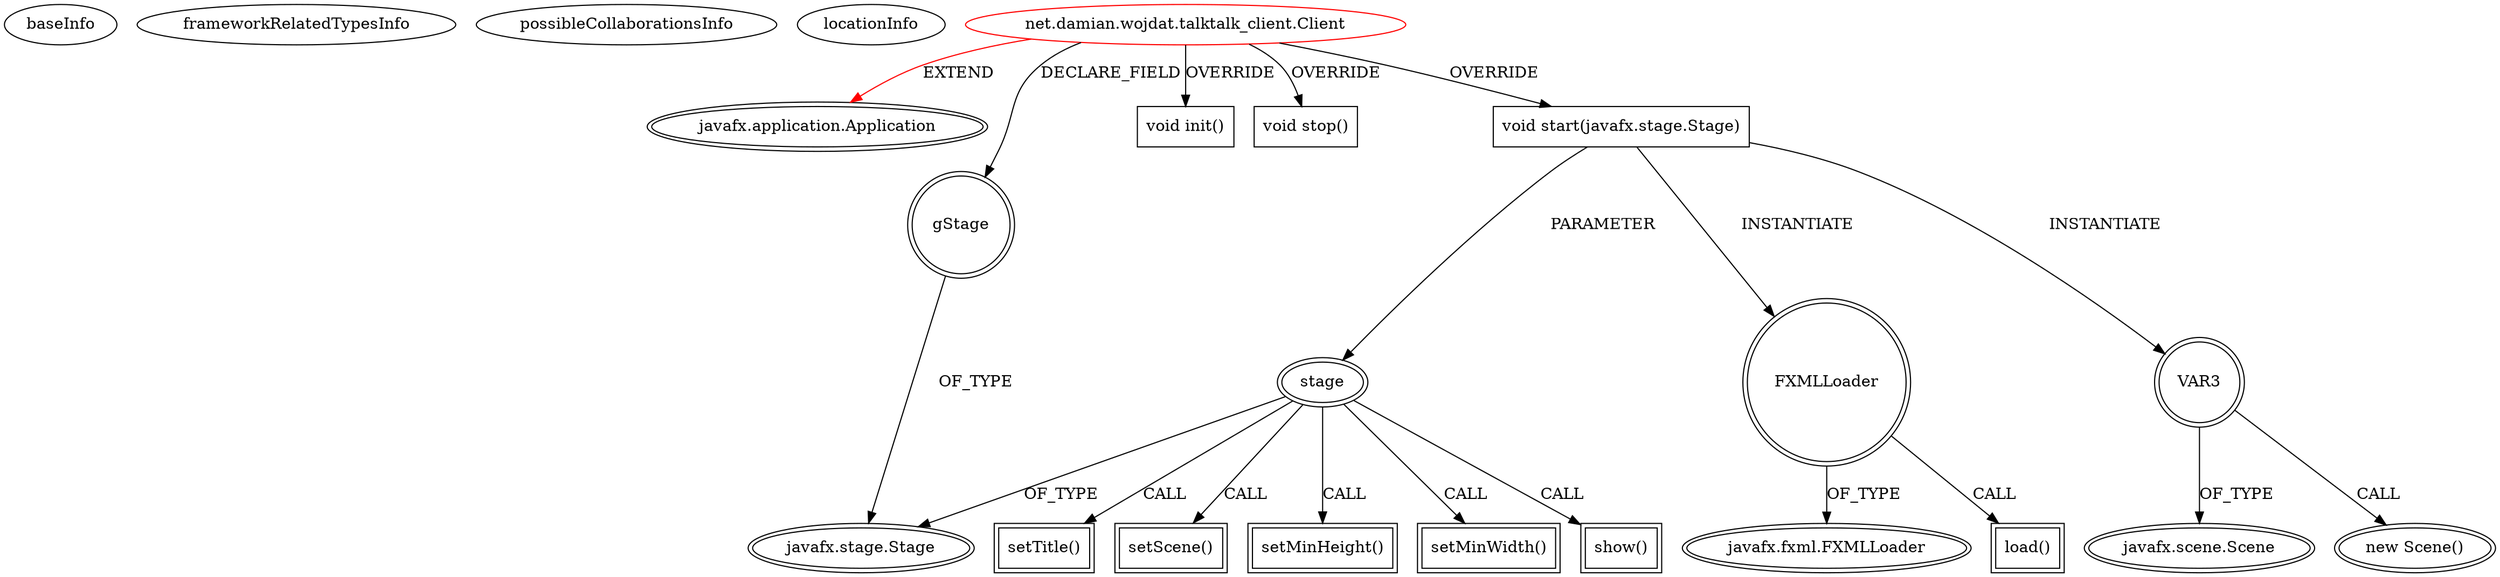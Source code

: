 digraph {
baseInfo[graphId=613,category="extension_graph",isAnonymous=false,possibleRelation=false]
frameworkRelatedTypesInfo[0="javafx.application.Application"]
possibleCollaborationsInfo[]
locationInfo[projectName="Jazornowsky-real-time-log-reader-2",filePath="/Jazornowsky-real-time-log-reader-2/real-time-log-reader-2-master/RTLogReader2/src/net/damian/wojdat/talktalk_client/Client.java",contextSignature="Client",graphId="613"]
0[label="net.damian.wojdat.talktalk_client.Client",vertexType="ROOT_CLIENT_CLASS_DECLARATION",isFrameworkType=false,color=red]
1[label="javafx.application.Application",vertexType="FRAMEWORK_CLASS_TYPE",isFrameworkType=true,peripheries=2]
2[label="gStage",vertexType="FIELD_DECLARATION",isFrameworkType=true,peripheries=2,shape=circle]
3[label="javafx.stage.Stage",vertexType="FRAMEWORK_CLASS_TYPE",isFrameworkType=true,peripheries=2]
4[label="void init()",vertexType="OVERRIDING_METHOD_DECLARATION",isFrameworkType=false,shape=box]
5[label="void stop()",vertexType="OVERRIDING_METHOD_DECLARATION",isFrameworkType=false,shape=box]
6[label="void start(javafx.stage.Stage)",vertexType="OVERRIDING_METHOD_DECLARATION",isFrameworkType=false,shape=box]
7[label="stage",vertexType="PARAMETER_DECLARATION",isFrameworkType=true,peripheries=2]
10[label="setTitle()",vertexType="INSIDE_CALL",isFrameworkType=true,peripheries=2,shape=box]
11[label="FXMLLoader",vertexType="VARIABLE_EXPRESION",isFrameworkType=true,peripheries=2,shape=circle]
13[label="javafx.fxml.FXMLLoader",vertexType="FRAMEWORK_CLASS_TYPE",isFrameworkType=true,peripheries=2]
12[label="load()",vertexType="INSIDE_CALL",isFrameworkType=true,peripheries=2,shape=box]
15[label="setScene()",vertexType="INSIDE_CALL",isFrameworkType=true,peripheries=2,shape=box]
17[label="VAR3",vertexType="VARIABLE_EXPRESION",isFrameworkType=true,peripheries=2,shape=circle]
18[label="javafx.scene.Scene",vertexType="FRAMEWORK_CLASS_TYPE",isFrameworkType=true,peripheries=2]
16[label="new Scene()",vertexType="CONSTRUCTOR_CALL",isFrameworkType=true,peripheries=2]
20[label="setMinHeight()",vertexType="INSIDE_CALL",isFrameworkType=true,peripheries=2,shape=box]
22[label="setMinWidth()",vertexType="INSIDE_CALL",isFrameworkType=true,peripheries=2,shape=box]
24[label="show()",vertexType="INSIDE_CALL",isFrameworkType=true,peripheries=2,shape=box]
0->1[label="EXTEND",color=red]
0->2[label="DECLARE_FIELD"]
2->3[label="OF_TYPE"]
0->4[label="OVERRIDE"]
0->5[label="OVERRIDE"]
0->6[label="OVERRIDE"]
7->3[label="OF_TYPE"]
6->7[label="PARAMETER"]
7->10[label="CALL"]
6->11[label="INSTANTIATE"]
11->13[label="OF_TYPE"]
11->12[label="CALL"]
7->15[label="CALL"]
6->17[label="INSTANTIATE"]
17->18[label="OF_TYPE"]
17->16[label="CALL"]
7->20[label="CALL"]
7->22[label="CALL"]
7->24[label="CALL"]
}
